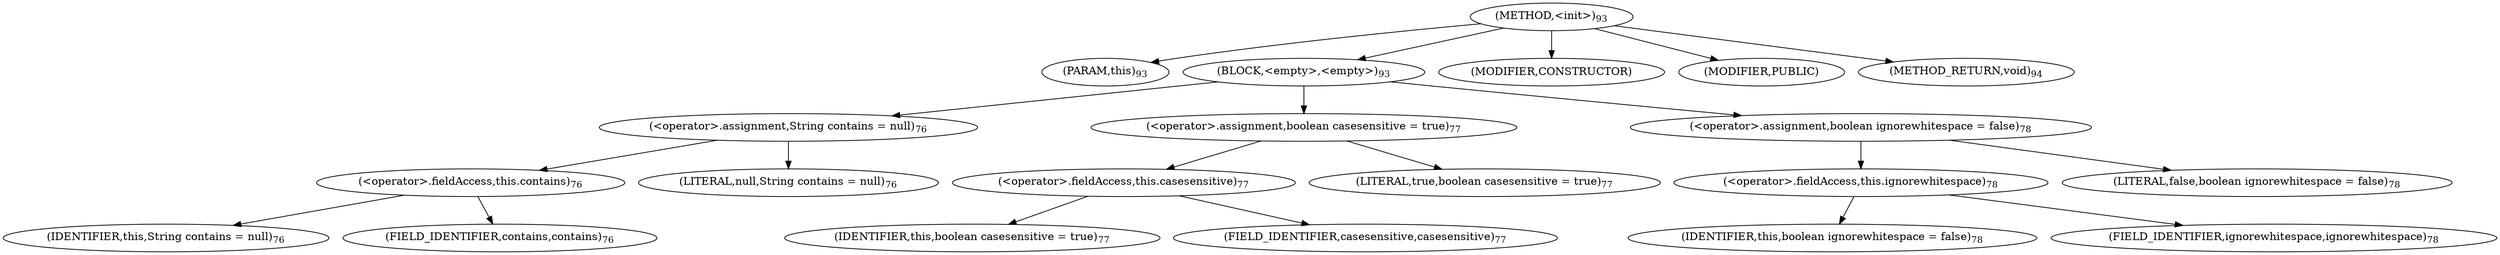 digraph "&lt;init&gt;" {  
"49" [label = <(METHOD,&lt;init&gt;)<SUB>93</SUB>> ]
"50" [label = <(PARAM,this)<SUB>93</SUB>> ]
"51" [label = <(BLOCK,&lt;empty&gt;,&lt;empty&gt;)<SUB>93</SUB>> ]
"52" [label = <(&lt;operator&gt;.assignment,String contains = null)<SUB>76</SUB>> ]
"53" [label = <(&lt;operator&gt;.fieldAccess,this.contains)<SUB>76</SUB>> ]
"54" [label = <(IDENTIFIER,this,String contains = null)<SUB>76</SUB>> ]
"55" [label = <(FIELD_IDENTIFIER,contains,contains)<SUB>76</SUB>> ]
"56" [label = <(LITERAL,null,String contains = null)<SUB>76</SUB>> ]
"57" [label = <(&lt;operator&gt;.assignment,boolean casesensitive = true)<SUB>77</SUB>> ]
"58" [label = <(&lt;operator&gt;.fieldAccess,this.casesensitive)<SUB>77</SUB>> ]
"59" [label = <(IDENTIFIER,this,boolean casesensitive = true)<SUB>77</SUB>> ]
"60" [label = <(FIELD_IDENTIFIER,casesensitive,casesensitive)<SUB>77</SUB>> ]
"61" [label = <(LITERAL,true,boolean casesensitive = true)<SUB>77</SUB>> ]
"62" [label = <(&lt;operator&gt;.assignment,boolean ignorewhitespace = false)<SUB>78</SUB>> ]
"63" [label = <(&lt;operator&gt;.fieldAccess,this.ignorewhitespace)<SUB>78</SUB>> ]
"64" [label = <(IDENTIFIER,this,boolean ignorewhitespace = false)<SUB>78</SUB>> ]
"65" [label = <(FIELD_IDENTIFIER,ignorewhitespace,ignorewhitespace)<SUB>78</SUB>> ]
"66" [label = <(LITERAL,false,boolean ignorewhitespace = false)<SUB>78</SUB>> ]
"67" [label = <(MODIFIER,CONSTRUCTOR)> ]
"68" [label = <(MODIFIER,PUBLIC)> ]
"69" [label = <(METHOD_RETURN,void)<SUB>94</SUB>> ]
  "49" -> "50" 
  "49" -> "51" 
  "49" -> "67" 
  "49" -> "68" 
  "49" -> "69" 
  "51" -> "52" 
  "51" -> "57" 
  "51" -> "62" 
  "52" -> "53" 
  "52" -> "56" 
  "53" -> "54" 
  "53" -> "55" 
  "57" -> "58" 
  "57" -> "61" 
  "58" -> "59" 
  "58" -> "60" 
  "62" -> "63" 
  "62" -> "66" 
  "63" -> "64" 
  "63" -> "65" 
}

